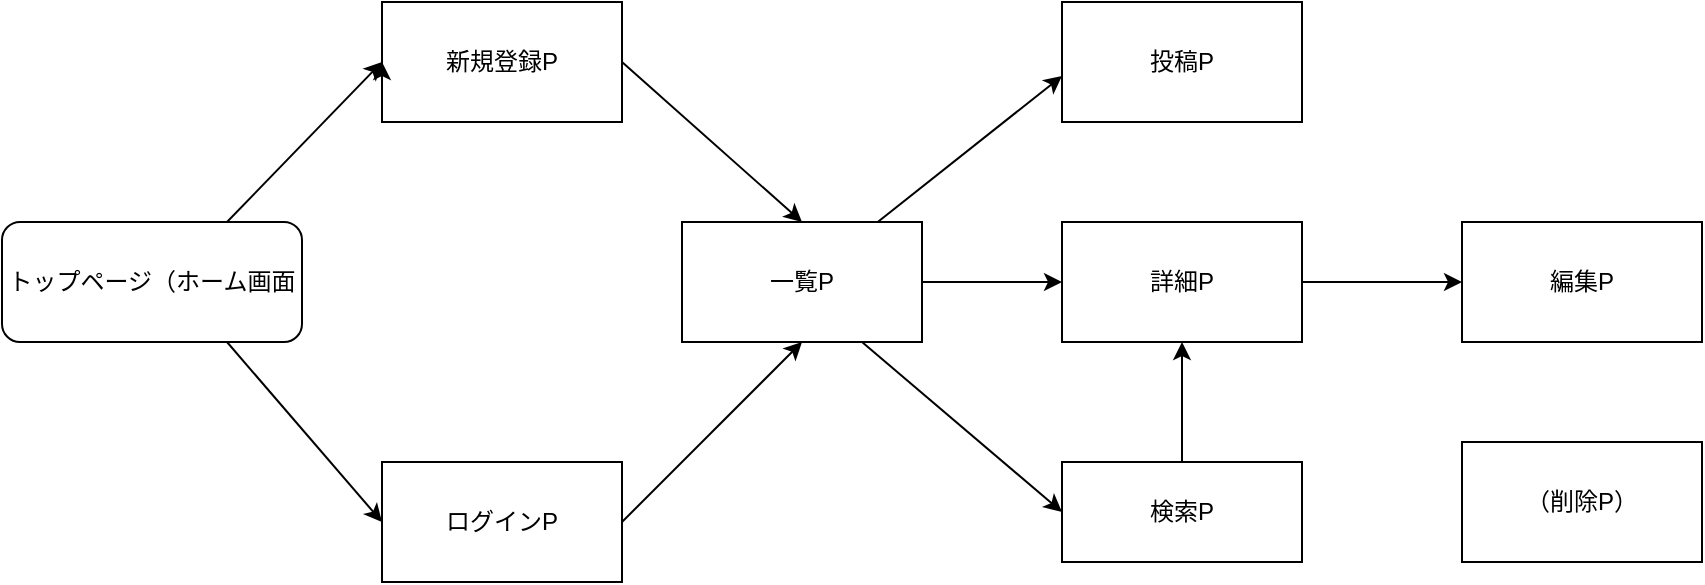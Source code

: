 <mxfile>
    <diagram id="xhqy9ND4OnI2cb78r07r" name="ページ1">
        <mxGraphModel dx="724" dy="597" grid="1" gridSize="10" guides="1" tooltips="1" connect="1" arrows="1" fold="1" page="1" pageScale="1" pageWidth="827" pageHeight="1169" math="0" shadow="0">
            <root>
                <mxCell id="0"/>
                <mxCell id="1" parent="0"/>
                <mxCell id="6" style="edgeStyle=none;html=1;exitX=0.75;exitY=0;exitDx=0;exitDy=0;entryX=0;entryY=0.5;entryDx=0;entryDy=0;" parent="1" source="2" target="4" edge="1">
                    <mxGeometry relative="1" as="geometry"/>
                </mxCell>
                <mxCell id="7" style="edgeStyle=none;html=1;exitX=0.75;exitY=1;exitDx=0;exitDy=0;entryX=0;entryY=0.5;entryDx=0;entryDy=0;" parent="1" source="2" target="5" edge="1">
                    <mxGeometry relative="1" as="geometry"/>
                </mxCell>
                <mxCell id="2" value="トップページ（ホーム画面" style="rounded=1;whiteSpace=wrap;html=1;" parent="1" vertex="1">
                    <mxGeometry x="10" y="290" width="150" height="60" as="geometry"/>
                </mxCell>
                <mxCell id="171" style="edgeStyle=none;html=1;exitX=1;exitY=0.5;exitDx=0;exitDy=0;entryX=0.5;entryY=0;entryDx=0;entryDy=0;" edge="1" parent="1" source="4" target="170">
                    <mxGeometry relative="1" as="geometry"/>
                </mxCell>
                <mxCell id="4" value="新規登録P" style="rounded=0;whiteSpace=wrap;html=1;" parent="1" vertex="1">
                    <mxGeometry x="200" y="180" width="120" height="60" as="geometry"/>
                </mxCell>
                <mxCell id="172" style="edgeStyle=none;html=1;exitX=1;exitY=0.5;exitDx=0;exitDy=0;entryX=0.5;entryY=1;entryDx=0;entryDy=0;" edge="1" parent="1" source="5" target="170">
                    <mxGeometry relative="1" as="geometry"/>
                </mxCell>
                <mxCell id="5" value="ログインP" style="rounded=0;whiteSpace=wrap;html=1;" parent="1" vertex="1">
                    <mxGeometry x="200" y="410" width="120" height="60" as="geometry"/>
                </mxCell>
                <mxCell id="8" style="edgeStyle=none;html=1;exitX=0;exitY=0.75;exitDx=0;exitDy=0;entryX=0;entryY=0.5;entryDx=0;entryDy=0;" parent="1" source="4" target="4" edge="1">
                    <mxGeometry relative="1" as="geometry"/>
                </mxCell>
                <mxCell id="174" value="" style="edgeStyle=none;html=1;entryX=0;entryY=0.617;entryDx=0;entryDy=0;entryPerimeter=0;" edge="1" parent="1" source="170" target="173">
                    <mxGeometry relative="1" as="geometry"/>
                </mxCell>
                <mxCell id="176" value="" style="edgeStyle=none;html=1;" edge="1" parent="1" source="170" target="175">
                    <mxGeometry relative="1" as="geometry"/>
                </mxCell>
                <mxCell id="183" style="edgeStyle=none;html=1;exitX=0.75;exitY=1;exitDx=0;exitDy=0;entryX=0;entryY=0.5;entryDx=0;entryDy=0;" edge="1" parent="1" source="170" target="181">
                    <mxGeometry relative="1" as="geometry"/>
                </mxCell>
                <mxCell id="170" value="一覧P" style="rounded=0;whiteSpace=wrap;html=1;" vertex="1" parent="1">
                    <mxGeometry x="350" y="290" width="120" height="60" as="geometry"/>
                </mxCell>
                <mxCell id="173" value="投稿P" style="whiteSpace=wrap;html=1;rounded=0;" vertex="1" parent="1">
                    <mxGeometry x="540" y="180" width="120" height="60" as="geometry"/>
                </mxCell>
                <mxCell id="179" value="" style="edgeStyle=none;html=1;" edge="1" parent="1" source="175" target="178">
                    <mxGeometry relative="1" as="geometry"/>
                </mxCell>
                <mxCell id="175" value="詳細P" style="whiteSpace=wrap;html=1;rounded=0;" vertex="1" parent="1">
                    <mxGeometry x="540" y="290" width="120" height="60" as="geometry"/>
                </mxCell>
                <mxCell id="178" value="編集P" style="whiteSpace=wrap;html=1;rounded=0;" vertex="1" parent="1">
                    <mxGeometry x="740" y="290" width="120" height="60" as="geometry"/>
                </mxCell>
                <mxCell id="182" value="" style="edgeStyle=none;html=1;" edge="1" parent="1" source="181" target="175">
                    <mxGeometry relative="1" as="geometry"/>
                </mxCell>
                <mxCell id="181" value="検索P" style="rounded=0;whiteSpace=wrap;html=1;" vertex="1" parent="1">
                    <mxGeometry x="540" y="410" width="120" height="50" as="geometry"/>
                </mxCell>
                <mxCell id="184" value="（削除P）" style="whiteSpace=wrap;html=1;" vertex="1" parent="1">
                    <mxGeometry x="740" y="400" width="120" height="60" as="geometry"/>
                </mxCell>
            </root>
        </mxGraphModel>
    </diagram>
</mxfile>